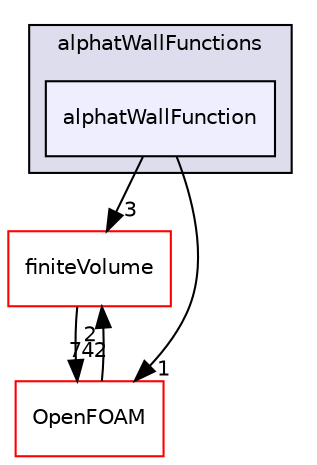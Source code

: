 digraph "src/TurbulenceModels/compressible/turbulentFluidThermoModels/derivedFvPatchFields/wallFunctions/alphatWallFunctions/alphatWallFunction" {
  bgcolor=transparent;
  compound=true
  node [ fontsize="10", fontname="Helvetica"];
  edge [ labelfontsize="10", labelfontname="Helvetica"];
  subgraph clusterdir_866431cfebf45d6dea5d6baeaafb4f87 {
    graph [ bgcolor="#ddddee", pencolor="black", label="alphatWallFunctions" fontname="Helvetica", fontsize="10", URL="dir_866431cfebf45d6dea5d6baeaafb4f87.html"]
  dir_3699db4e9f41117b1674729031549271 [shape=box, label="alphatWallFunction", style="filled", fillcolor="#eeeeff", pencolor="black", URL="dir_3699db4e9f41117b1674729031549271.html"];
  }
  dir_9bd15774b555cf7259a6fa18f99fe99b [shape=box label="finiteVolume" color="red" URL="dir_9bd15774b555cf7259a6fa18f99fe99b.html"];
  dir_c5473ff19b20e6ec4dfe5c310b3778a8 [shape=box label="OpenFOAM" color="red" URL="dir_c5473ff19b20e6ec4dfe5c310b3778a8.html"];
  dir_9bd15774b555cf7259a6fa18f99fe99b->dir_c5473ff19b20e6ec4dfe5c310b3778a8 [headlabel="742", labeldistance=1.5 headhref="dir_000894_001892.html"];
  dir_3699db4e9f41117b1674729031549271->dir_9bd15774b555cf7259a6fa18f99fe99b [headlabel="3", labeldistance=1.5 headhref="dir_003024_000894.html"];
  dir_3699db4e9f41117b1674729031549271->dir_c5473ff19b20e6ec4dfe5c310b3778a8 [headlabel="1", labeldistance=1.5 headhref="dir_003024_001892.html"];
  dir_c5473ff19b20e6ec4dfe5c310b3778a8->dir_9bd15774b555cf7259a6fa18f99fe99b [headlabel="2", labeldistance=1.5 headhref="dir_001892_000894.html"];
}
